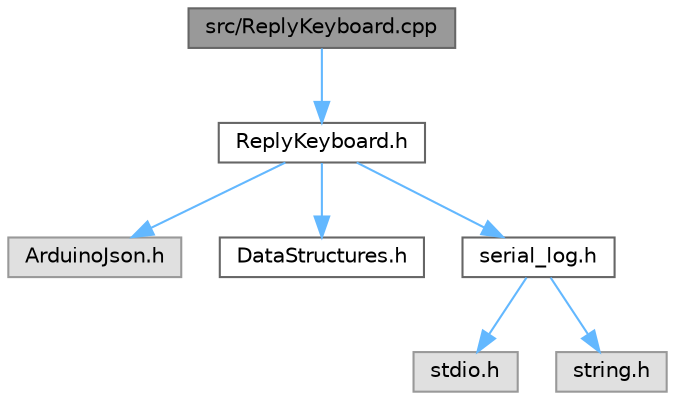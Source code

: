 digraph "src/ReplyKeyboard.cpp"
{
 // LATEX_PDF_SIZE
  bgcolor="transparent";
  edge [fontname=Helvetica,fontsize=10,labelfontname=Helvetica,labelfontsize=10];
  node [fontname=Helvetica,fontsize=10,shape=box,height=0.2,width=0.4];
  Node1 [label="src/ReplyKeyboard.cpp",height=0.2,width=0.4,color="gray40", fillcolor="grey60", style="filled", fontcolor="black",tooltip=" "];
  Node1 -> Node2 [color="steelblue1",style="solid"];
  Node2 [label="ReplyKeyboard.h",height=0.2,width=0.4,color="grey40", fillcolor="white", style="filled",URL="$_reply_keyboard_8h.html",tooltip=" "];
  Node2 -> Node3 [color="steelblue1",style="solid"];
  Node3 [label="ArduinoJson.h",height=0.2,width=0.4,color="grey60", fillcolor="#E0E0E0", style="filled",tooltip=" "];
  Node2 -> Node4 [color="steelblue1",style="solid"];
  Node4 [label="DataStructures.h",height=0.2,width=0.4,color="grey40", fillcolor="white", style="filled",URL="$_data_structures_8h.html",tooltip=" "];
  Node2 -> Node5 [color="steelblue1",style="solid"];
  Node5 [label="serial_log.h",height=0.2,width=0.4,color="grey40", fillcolor="white", style="filled",URL="$serial__log_8h.html",tooltip=" "];
  Node5 -> Node6 [color="steelblue1",style="solid"];
  Node6 [label="stdio.h",height=0.2,width=0.4,color="grey60", fillcolor="#E0E0E0", style="filled",tooltip=" "];
  Node5 -> Node7 [color="steelblue1",style="solid"];
  Node7 [label="string.h",height=0.2,width=0.4,color="grey60", fillcolor="#E0E0E0", style="filled",tooltip=" "];
}
